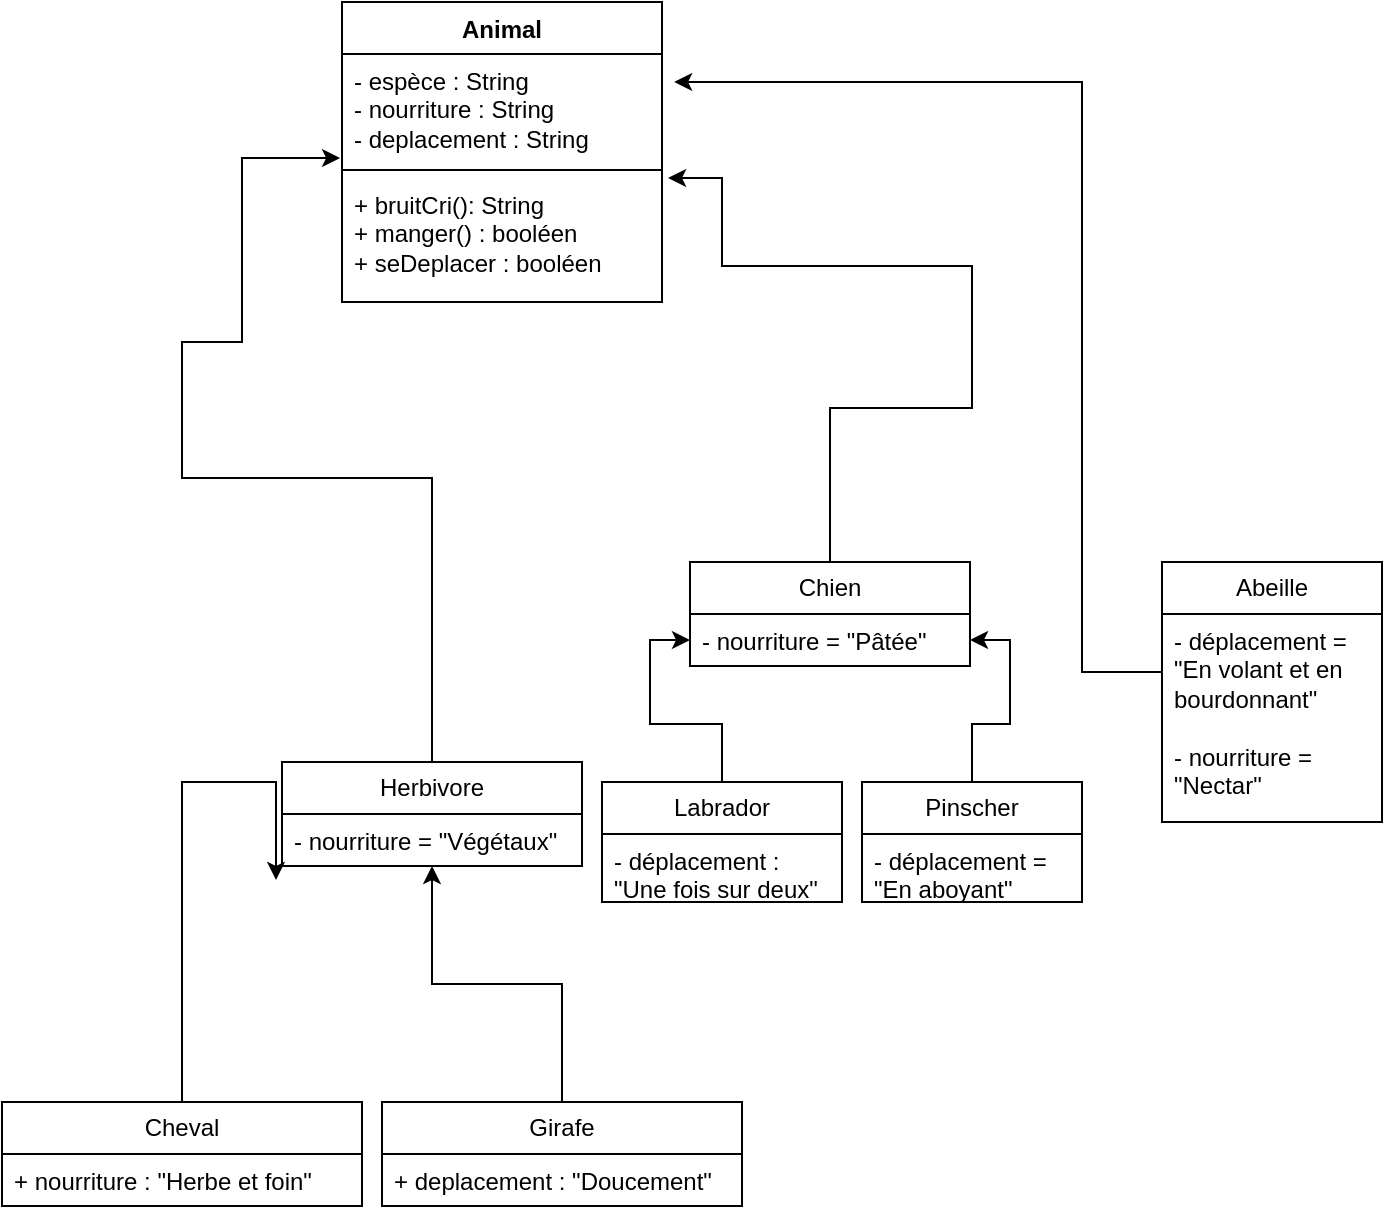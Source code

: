 <mxfile version="21.7.5" type="device">
  <diagram name="Page-1" id="2j2EiQx7V2a1exmJ5WXS">
    <mxGraphModel dx="1386" dy="793" grid="1" gridSize="10" guides="1" tooltips="1" connect="1" arrows="1" fold="1" page="1" pageScale="1" pageWidth="827" pageHeight="1169" math="0" shadow="0">
      <root>
        <mxCell id="0" />
        <mxCell id="1" parent="0" />
        <mxCell id="vbNFfZeSXDQqYNJUoYll-15" style="edgeStyle=orthogonalEdgeStyle;rounded=0;orthogonalLoop=1;jettySize=auto;html=1;exitX=0.5;exitY=0;exitDx=0;exitDy=0;" parent="1" source="vbNFfZeSXDQqYNJUoYll-7" target="vbNFfZeSXDQqYNJUoYll-16" edge="1">
          <mxGeometry relative="1" as="geometry">
            <mxPoint x="280" y="500" as="targetPoint" />
          </mxGeometry>
        </mxCell>
        <mxCell id="vbNFfZeSXDQqYNJUoYll-7" value="Girafe" style="swimlane;fontStyle=0;childLayout=stackLayout;horizontal=1;startSize=26;fillColor=none;horizontalStack=0;resizeParent=1;resizeParentMax=0;resizeLast=0;collapsible=1;marginBottom=0;whiteSpace=wrap;html=1;" parent="1" vertex="1">
          <mxGeometry x="190" y="570" width="180" height="52" as="geometry" />
        </mxCell>
        <mxCell id="vbNFfZeSXDQqYNJUoYll-8" value="+ deplacement : &quot;Doucement&quot;" style="text;strokeColor=none;fillColor=none;align=left;verticalAlign=top;spacingLeft=4;spacingRight=4;overflow=hidden;rotatable=0;points=[[0,0.5],[1,0.5]];portConstraint=eastwest;whiteSpace=wrap;html=1;" parent="vbNFfZeSXDQqYNJUoYll-7" vertex="1">
          <mxGeometry y="26" width="180" height="26" as="geometry" />
        </mxCell>
        <mxCell id="vbNFfZeSXDQqYNJUoYll-21" style="edgeStyle=orthogonalEdgeStyle;rounded=0;orthogonalLoop=1;jettySize=auto;html=1;exitX=0.5;exitY=0;exitDx=0;exitDy=0;entryX=-0.02;entryY=1.269;entryDx=0;entryDy=0;entryPerimeter=0;" parent="1" source="vbNFfZeSXDQqYNJUoYll-11" target="vbNFfZeSXDQqYNJUoYll-17" edge="1">
          <mxGeometry relative="1" as="geometry">
            <mxPoint x="200" y="490" as="targetPoint" />
            <Array as="points">
              <mxPoint x="90" y="410" />
              <mxPoint x="137" y="410" />
            </Array>
          </mxGeometry>
        </mxCell>
        <mxCell id="vbNFfZeSXDQqYNJUoYll-11" value="Cheval" style="swimlane;fontStyle=0;childLayout=stackLayout;horizontal=1;startSize=26;fillColor=none;horizontalStack=0;resizeParent=1;resizeParentMax=0;resizeLast=0;collapsible=1;marginBottom=0;whiteSpace=wrap;html=1;" parent="1" vertex="1">
          <mxGeometry y="570" width="180" height="52" as="geometry" />
        </mxCell>
        <mxCell id="vbNFfZeSXDQqYNJUoYll-12" value="+ nourriture : &quot;Herbe et foin&quot;" style="text;strokeColor=none;fillColor=none;align=left;verticalAlign=top;spacingLeft=4;spacingRight=4;overflow=hidden;rotatable=0;points=[[0,0.5],[1,0.5]];portConstraint=eastwest;whiteSpace=wrap;html=1;" parent="vbNFfZeSXDQqYNJUoYll-11" vertex="1">
          <mxGeometry y="26" width="180" height="26" as="geometry" />
        </mxCell>
        <mxCell id="vbNFfZeSXDQqYNJUoYll-22" style="edgeStyle=orthogonalEdgeStyle;rounded=0;orthogonalLoop=1;jettySize=auto;html=1;exitX=0.5;exitY=0;exitDx=0;exitDy=0;entryX=-0.006;entryY=0.963;entryDx=0;entryDy=0;entryPerimeter=0;" parent="1" source="vbNFfZeSXDQqYNJUoYll-16" target="kkQ9WX2OmsGRKKt787n0-2" edge="1">
          <mxGeometry relative="1" as="geometry">
            <mxPoint x="190" y="190" as="targetPoint" />
            <Array as="points">
              <mxPoint x="215" y="258" />
              <mxPoint x="90" y="258" />
              <mxPoint x="90" y="190" />
              <mxPoint x="120" y="190" />
              <mxPoint x="120" y="98" />
            </Array>
          </mxGeometry>
        </mxCell>
        <mxCell id="vbNFfZeSXDQqYNJUoYll-16" value="Herbivore" style="swimlane;fontStyle=0;childLayout=stackLayout;horizontal=1;startSize=26;fillColor=none;horizontalStack=0;resizeParent=1;resizeParentMax=0;resizeLast=0;collapsible=1;marginBottom=0;whiteSpace=wrap;html=1;" parent="1" vertex="1">
          <mxGeometry x="140" y="400" width="150" height="52" as="geometry" />
        </mxCell>
        <mxCell id="vbNFfZeSXDQqYNJUoYll-17" value="- nourriture = &quot;Végétaux&quot;" style="text;strokeColor=none;fillColor=none;align=left;verticalAlign=top;spacingLeft=4;spacingRight=4;overflow=hidden;rotatable=0;points=[[0,0.5],[1,0.5]];portConstraint=eastwest;whiteSpace=wrap;html=1;" parent="vbNFfZeSXDQqYNJUoYll-16" vertex="1">
          <mxGeometry y="26" width="150" height="26" as="geometry" />
        </mxCell>
        <mxCell id="vbNFfZeSXDQqYNJUoYll-36" style="edgeStyle=orthogonalEdgeStyle;rounded=0;orthogonalLoop=1;jettySize=auto;html=1;exitX=0.5;exitY=0;exitDx=0;exitDy=0;entryX=1.019;entryY=0;entryDx=0;entryDy=0;entryPerimeter=0;" parent="1" source="vbNFfZeSXDQqYNJUoYll-23" target="kkQ9WX2OmsGRKKt787n0-4" edge="1">
          <mxGeometry relative="1" as="geometry">
            <mxPoint x="484" y="144" as="targetPoint" />
            <Array as="points">
              <mxPoint x="414" y="223" />
              <mxPoint x="485" y="223" />
              <mxPoint x="485" y="152" />
              <mxPoint x="360" y="152" />
              <mxPoint x="360" y="108" />
            </Array>
          </mxGeometry>
        </mxCell>
        <mxCell id="vbNFfZeSXDQqYNJUoYll-23" value="Chien" style="swimlane;fontStyle=0;childLayout=stackLayout;horizontal=1;startSize=26;fillColor=none;horizontalStack=0;resizeParent=1;resizeParentMax=0;resizeLast=0;collapsible=1;marginBottom=0;whiteSpace=wrap;html=1;" parent="1" vertex="1">
          <mxGeometry x="344" y="300" width="140" height="52" as="geometry" />
        </mxCell>
        <mxCell id="vbNFfZeSXDQqYNJUoYll-24" value="- nourriture = &quot;Pâtée&quot;" style="text;strokeColor=none;fillColor=none;align=left;verticalAlign=top;spacingLeft=4;spacingRight=4;overflow=hidden;rotatable=0;points=[[0,0.5],[1,0.5]];portConstraint=eastwest;whiteSpace=wrap;html=1;" parent="vbNFfZeSXDQqYNJUoYll-23" vertex="1">
          <mxGeometry y="26" width="140" height="26" as="geometry" />
        </mxCell>
        <mxCell id="vbNFfZeSXDQqYNJUoYll-34" style="edgeStyle=orthogonalEdgeStyle;rounded=0;orthogonalLoop=1;jettySize=auto;html=1;exitX=0.5;exitY=0;exitDx=0;exitDy=0;entryX=0;entryY=0.5;entryDx=0;entryDy=0;" parent="1" source="vbNFfZeSXDQqYNJUoYll-27" target="vbNFfZeSXDQqYNJUoYll-24" edge="1">
          <mxGeometry relative="1" as="geometry" />
        </mxCell>
        <mxCell id="vbNFfZeSXDQqYNJUoYll-27" value="Labrador" style="swimlane;fontStyle=0;childLayout=stackLayout;horizontal=1;startSize=26;fillColor=none;horizontalStack=0;resizeParent=1;resizeParentMax=0;resizeLast=0;collapsible=1;marginBottom=0;whiteSpace=wrap;html=1;" parent="1" vertex="1">
          <mxGeometry x="300" y="410" width="120" height="60" as="geometry" />
        </mxCell>
        <mxCell id="vbNFfZeSXDQqYNJUoYll-28" value="- déplacement : &quot;Une fois sur deux&quot;" style="text;strokeColor=none;fillColor=none;align=left;verticalAlign=top;spacingLeft=4;spacingRight=4;overflow=hidden;rotatable=0;points=[[0,0.5],[1,0.5]];portConstraint=eastwest;whiteSpace=wrap;html=1;" parent="vbNFfZeSXDQqYNJUoYll-27" vertex="1">
          <mxGeometry y="26" width="120" height="34" as="geometry" />
        </mxCell>
        <mxCell id="vbNFfZeSXDQqYNJUoYll-35" style="edgeStyle=orthogonalEdgeStyle;rounded=0;orthogonalLoop=1;jettySize=auto;html=1;exitX=0.5;exitY=0;exitDx=0;exitDy=0;entryX=1;entryY=0.5;entryDx=0;entryDy=0;" parent="1" source="vbNFfZeSXDQqYNJUoYll-31" target="vbNFfZeSXDQqYNJUoYll-24" edge="1">
          <mxGeometry relative="1" as="geometry" />
        </mxCell>
        <mxCell id="vbNFfZeSXDQqYNJUoYll-31" value="Pinscher" style="swimlane;fontStyle=0;childLayout=stackLayout;horizontal=1;startSize=26;fillColor=none;horizontalStack=0;resizeParent=1;resizeParentMax=0;resizeLast=0;collapsible=1;marginBottom=0;whiteSpace=wrap;html=1;" parent="1" vertex="1">
          <mxGeometry x="430" y="410" width="110" height="60" as="geometry" />
        </mxCell>
        <mxCell id="vbNFfZeSXDQqYNJUoYll-32" value="- déplacement = &quot;En aboyant&quot;" style="text;strokeColor=none;fillColor=none;align=left;verticalAlign=top;spacingLeft=4;spacingRight=4;overflow=hidden;rotatable=0;points=[[0,0.5],[1,0.5]];portConstraint=eastwest;whiteSpace=wrap;html=1;" parent="vbNFfZeSXDQqYNJUoYll-31" vertex="1">
          <mxGeometry y="26" width="110" height="34" as="geometry" />
        </mxCell>
        <mxCell id="TxjXZGKuT_py0U52dC9Z-1" style="edgeStyle=orthogonalEdgeStyle;rounded=0;orthogonalLoop=1;jettySize=auto;html=1;entryX=1.038;entryY=0.259;entryDx=0;entryDy=0;entryPerimeter=0;" parent="1" source="vbNFfZeSXDQqYNJUoYll-37" target="kkQ9WX2OmsGRKKt787n0-2" edge="1">
          <mxGeometry relative="1" as="geometry">
            <mxPoint x="484" y="115" as="targetPoint" />
            <Array as="points">
              <mxPoint x="540" y="355" />
              <mxPoint x="540" y="60" />
            </Array>
          </mxGeometry>
        </mxCell>
        <mxCell id="vbNFfZeSXDQqYNJUoYll-37" value="Abeille" style="swimlane;fontStyle=0;childLayout=stackLayout;horizontal=1;startSize=26;fillColor=none;horizontalStack=0;resizeParent=1;resizeParentMax=0;resizeLast=0;collapsible=1;marginBottom=0;whiteSpace=wrap;html=1;" parent="1" vertex="1">
          <mxGeometry x="580" y="300" width="110" height="130" as="geometry" />
        </mxCell>
        <mxCell id="vbNFfZeSXDQqYNJUoYll-38" value="- déplacement = &quot;En volant et en bourdonnant&quot;&lt;br&gt;&lt;br&gt;- nourriture = &quot;Nectar&quot;" style="text;strokeColor=none;fillColor=none;align=left;verticalAlign=top;spacingLeft=4;spacingRight=4;overflow=hidden;rotatable=0;points=[[0,0.5],[1,0.5]];portConstraint=eastwest;whiteSpace=wrap;html=1;" parent="vbNFfZeSXDQqYNJUoYll-37" vertex="1">
          <mxGeometry y="26" width="110" height="104" as="geometry" />
        </mxCell>
        <mxCell id="kkQ9WX2OmsGRKKt787n0-1" value="Animal" style="swimlane;fontStyle=1;align=center;verticalAlign=top;childLayout=stackLayout;horizontal=1;startSize=26;horizontalStack=0;resizeParent=1;resizeParentMax=0;resizeLast=0;collapsible=1;marginBottom=0;whiteSpace=wrap;html=1;" vertex="1" parent="1">
          <mxGeometry x="170" y="20" width="160" height="150" as="geometry" />
        </mxCell>
        <mxCell id="kkQ9WX2OmsGRKKt787n0-2" value="- espèce : String&lt;br&gt;- nourriture : String&lt;br&gt;- deplacement : String" style="text;strokeColor=none;fillColor=none;align=left;verticalAlign=top;spacingLeft=4;spacingRight=4;overflow=hidden;rotatable=0;points=[[0,0.5],[1,0.5]];portConstraint=eastwest;whiteSpace=wrap;html=1;" vertex="1" parent="kkQ9WX2OmsGRKKt787n0-1">
          <mxGeometry y="26" width="160" height="54" as="geometry" />
        </mxCell>
        <mxCell id="kkQ9WX2OmsGRKKt787n0-3" value="" style="line;strokeWidth=1;fillColor=none;align=left;verticalAlign=middle;spacingTop=-1;spacingLeft=3;spacingRight=3;rotatable=0;labelPosition=right;points=[];portConstraint=eastwest;strokeColor=inherit;" vertex="1" parent="kkQ9WX2OmsGRKKt787n0-1">
          <mxGeometry y="80" width="160" height="8" as="geometry" />
        </mxCell>
        <mxCell id="kkQ9WX2OmsGRKKt787n0-4" value="+ bruitCri(): String&lt;br&gt;+ manger() : booléen&lt;br&gt;+ seDeplacer : booléen" style="text;strokeColor=none;fillColor=none;align=left;verticalAlign=top;spacingLeft=4;spacingRight=4;overflow=hidden;rotatable=0;points=[[0,0.5],[1,0.5]];portConstraint=eastwest;whiteSpace=wrap;html=1;" vertex="1" parent="kkQ9WX2OmsGRKKt787n0-1">
          <mxGeometry y="88" width="160" height="62" as="geometry" />
        </mxCell>
      </root>
    </mxGraphModel>
  </diagram>
</mxfile>
